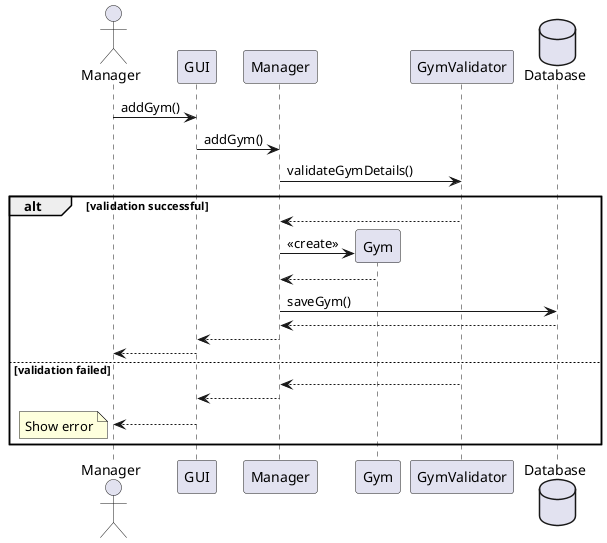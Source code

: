 @startuml createGym

actor Manager as manager
participant GUI as gui
participant Manager as managerClass 
participant Gym as gym
participant GymValidator as validator
database Database as db

manager -> gui : addGym()
gui -> managerClass: addGym()
managerClass -> validator : validateGymDetails()


alt validation successful
    validator --> managerClass 
    managerClass -> gym **: <<create>>
    managerClass <-- gym 
    managerClass -> db : saveGym()
    db --> managerClass : 
    managerClass --> gui : 
    gui --> manager
else validation failed
    validator --> managerClass 
    managerClass --> gui 
    gui --> manager 
    note left
       Show error
    end note
end

@enduml